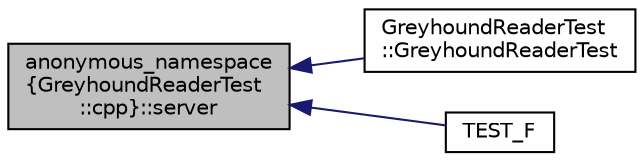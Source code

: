 digraph "anonymous_namespace{GreyhoundReaderTest::cpp}::server"
{
  edge [fontname="Helvetica",fontsize="10",labelfontname="Helvetica",labelfontsize="10"];
  node [fontname="Helvetica",fontsize="10",shape=record];
  rankdir="LR";
  Node1 [label="anonymous_namespace\l\{GreyhoundReaderTest\l::cpp\}::server",height=0.2,width=0.4,color="black", fillcolor="grey75", style="filled", fontcolor="black"];
  Node1 -> Node2 [dir="back",color="midnightblue",fontsize="10",style="solid",fontname="Helvetica"];
  Node2 [label="GreyhoundReaderTest\l::GreyhoundReaderTest",height=0.2,width=0.4,color="black", fillcolor="white", style="filled",URL="$classGreyhoundReaderTest.html#a3ba844c5ed2fb244320f236aa25f09ff"];
  Node1 -> Node3 [dir="back",color="midnightblue",fontsize="10",style="solid",fontname="Helvetica"];
  Node3 [label="TEST_F",height=0.2,width=0.4,color="black", fillcolor="white", style="filled",URL="$GreyhoundReaderTest_8cpp.html#a9cf36985634c3277ff9ef8a401724bee"];
}
